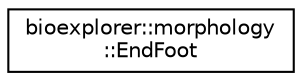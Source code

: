 digraph "Graphical Class Hierarchy"
{
 // LATEX_PDF_SIZE
  edge [fontname="Helvetica",fontsize="10",labelfontname="Helvetica",labelfontsize="10"];
  node [fontname="Helvetica",fontsize="10",shape=record];
  rankdir="LR";
  Node0 [label="bioexplorer::morphology\l::EndFoot",height=0.2,width=0.4,color="black", fillcolor="white", style="filled",URL="$d6/d46/structbioexplorer_1_1morphology_1_1EndFoot.html",tooltip=" "];
}
